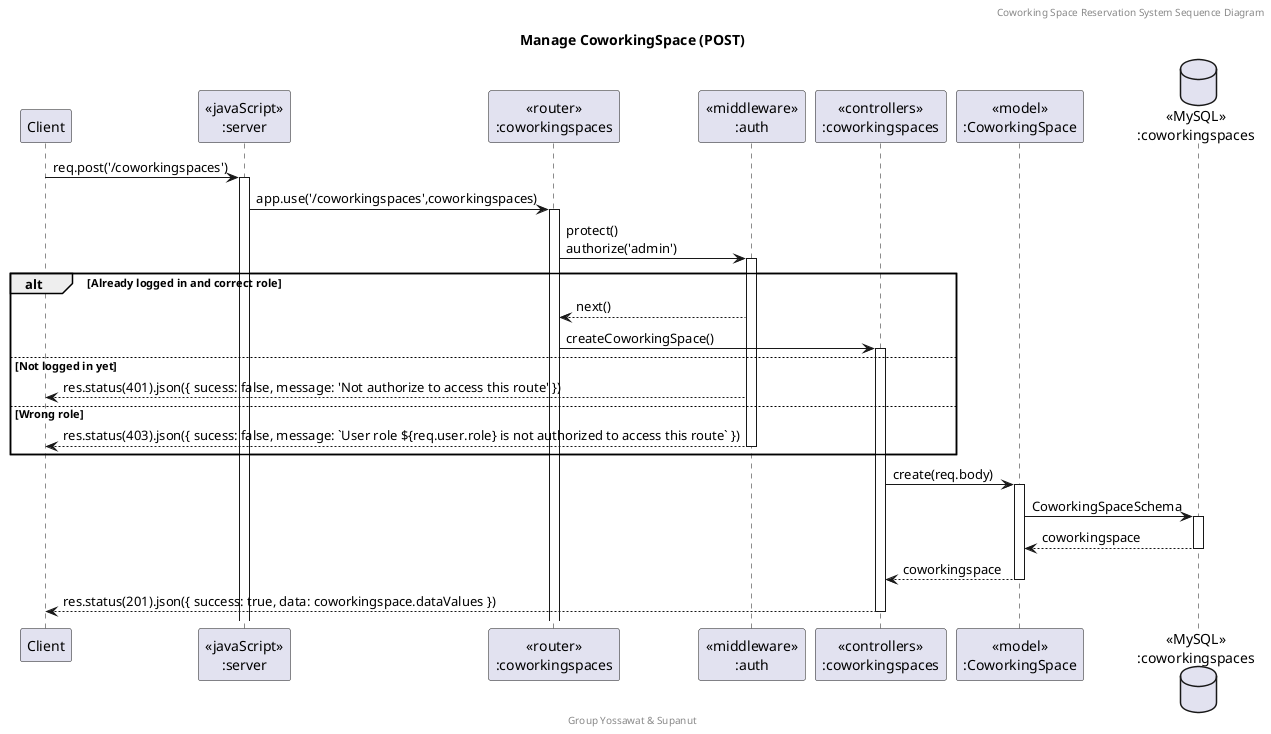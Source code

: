 @startuml Manage CoworkingSpace (POST)

header Coworking Space Reservation System Sequence Diagram
footer Group Yossawat & Supanut
title "Manage CoworkingSpace (POST)"

participant "Client" as client
participant "<<javaScript>>\n:server" as server
participant "<<router>>\n:coworkingspaces" as routerCoworkingSpaces
participant "<<middleware>>\n:auth" as middleware
participant "<<controllers>>\n:coworkingspaces" as controllersCoworkingSpaces
participant "<<model>>\n:CoworkingSpace" as modelCoworkingSpace
database "<<MySQL>>\n:coworkingspaces" as CoworkingSpacesDatabase

client->server ++:req.post('/coworkingspaces')
server->routerCoworkingSpaces ++:app.use('/coworkingspaces',coworkingspaces)
routerCoworkingSpaces -> middleware ++:protect()\nauthorize('admin')
alt Already logged in and correct role
    middleware --> routerCoworkingSpaces : next()
    routerCoworkingSpaces -> controllersCoworkingSpaces ++: createCoworkingSpace()
else Not logged in yet
    middleware --> client : res.status(401).json({ sucess: false, message: 'Not authorize to access this route' })
else Wrong role
    middleware --> client --: res.status(403).json({ sucess: false, message: `User role ${req.user.role} is not authorized to access this route` })
end
controllersCoworkingSpaces-> modelCoworkingSpace ++:create(req.body)
modelCoworkingSpace -> CoworkingSpacesDatabase ++: CoworkingSpaceSchema
CoworkingSpacesDatabase --> modelCoworkingSpace --: coworkingspace
controllersCoworkingSpaces <-- modelCoworkingSpace --:coworkingspace
controllersCoworkingSpaces --> client --: res.status(201).json({ success: true, data: coworkingspace.dataValues })

@enduml
